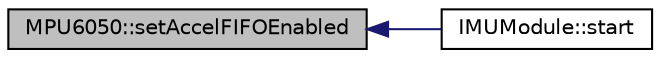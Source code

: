 digraph "MPU6050::setAccelFIFOEnabled"
{
  edge [fontname="Helvetica",fontsize="10",labelfontname="Helvetica",labelfontsize="10"];
  node [fontname="Helvetica",fontsize="10",shape=record];
  rankdir="LR";
  Node847 [label="MPU6050::setAccelFIFOEnabled",height=0.2,width=0.4,color="black", fillcolor="grey75", style="filled", fontcolor="black"];
  Node847 -> Node848 [dir="back",color="midnightblue",fontsize="10",style="solid",fontname="Helvetica"];
  Node848 [label="IMUModule::start",height=0.2,width=0.4,color="black", fillcolor="white", style="filled",URL="$class_i_m_u_module.html#aba29f7665d8ec8f0eefe802f1c2b741c",tooltip="Called once to initialize the module. "];
}
